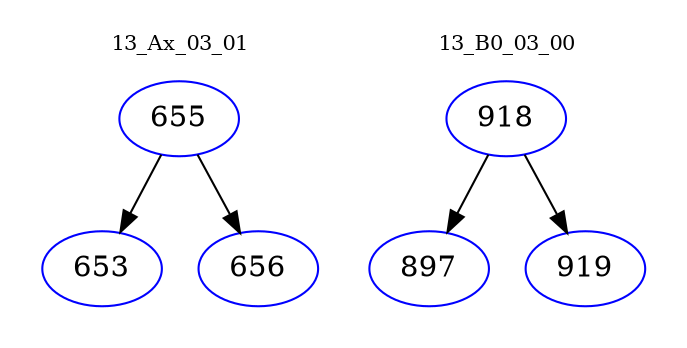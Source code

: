 digraph{
subgraph cluster_0 {
color = white
label = "13_Ax_03_01";
fontsize=10;
T0_655 [label="655", color="blue"]
T0_655 -> T0_653 [color="black"]
T0_653 [label="653", color="blue"]
T0_655 -> T0_656 [color="black"]
T0_656 [label="656", color="blue"]
}
subgraph cluster_1 {
color = white
label = "13_B0_03_00";
fontsize=10;
T1_918 [label="918", color="blue"]
T1_918 -> T1_897 [color="black"]
T1_897 [label="897", color="blue"]
T1_918 -> T1_919 [color="black"]
T1_919 [label="919", color="blue"]
}
}
